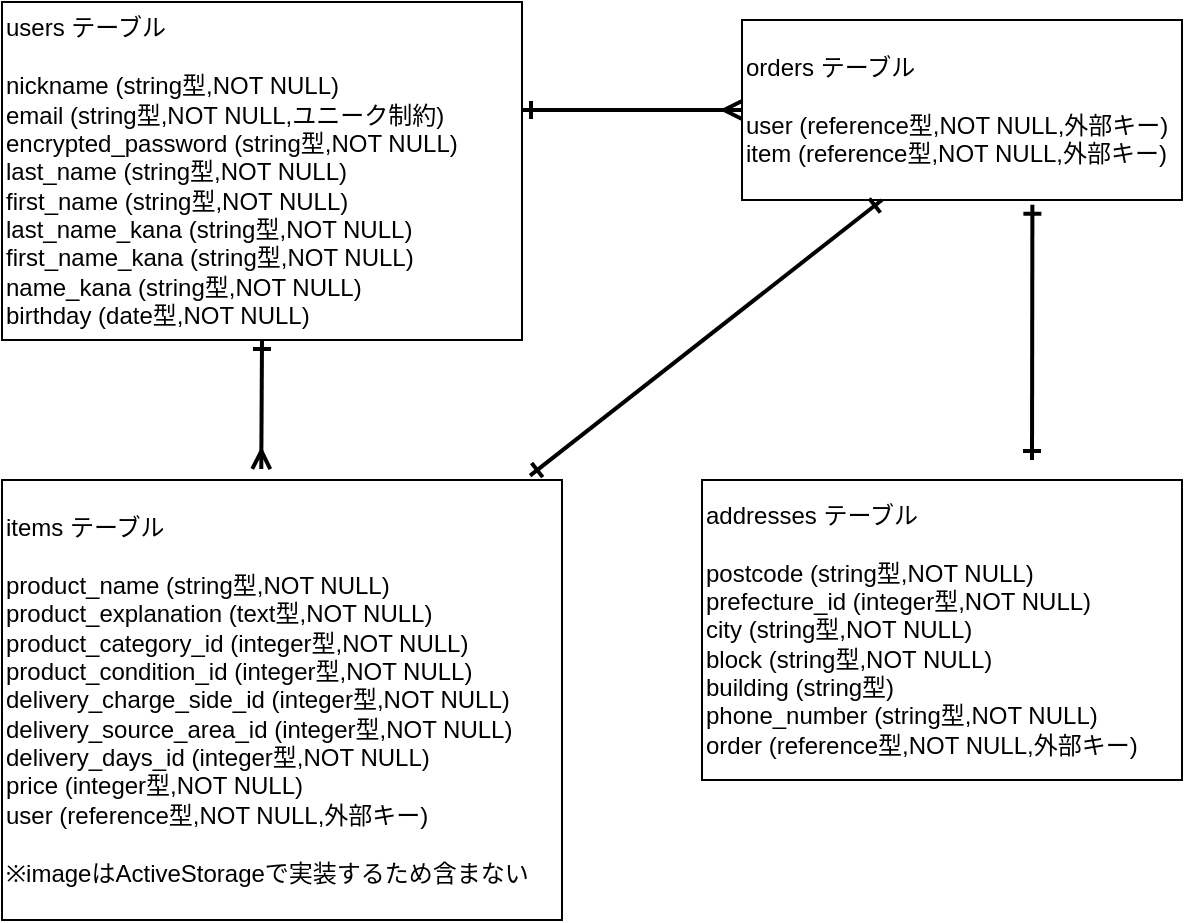 <mxfile>
    <diagram id="DV2wlQz9_BdQ9Gg6ZfHb" name="ページ1">
        <mxGraphModel dx="670" dy="561" grid="1" gridSize="10" guides="1" tooltips="1" connect="1" arrows="1" fold="1" page="1" pageScale="1" pageWidth="827" pageHeight="1169" math="0" shadow="0">
            <root>
                <mxCell id="0"/>
                <mxCell id="1" parent="0"/>
                <mxCell id="44" value="&lt;div&gt;&lt;span&gt;users テーブル&lt;/span&gt;&lt;/div&gt;&lt;div&gt;&lt;br&gt;&lt;/div&gt;&lt;div&gt;&lt;span&gt;nickname (string型,NOT NULL)&lt;/span&gt;&lt;/div&gt;&lt;div&gt;&lt;span&gt;email (string型,NOT NULL,ユニーク制約)&lt;/span&gt;&lt;/div&gt;&lt;div&gt;&lt;span&gt;encrypted_password&amp;nbsp;(string型,NOT NULL)&lt;/span&gt;&lt;/div&gt;&lt;div&gt;last_name&amp;nbsp;(string型,NOT NULL)&lt;span&gt;&lt;br&gt;&lt;/span&gt;&lt;/div&gt;&lt;div&gt;&lt;span&gt;first_name&amp;nbsp;(string型,NOT NULL)&lt;/span&gt;&lt;/div&gt;&lt;div&gt;&lt;div&gt;last_name_kana (string型,NOT NULL)&lt;br&gt;&lt;/div&gt;&lt;div&gt;first_name_kana (string型,NOT NULL)&lt;/div&gt;&lt;/div&gt;&lt;div&gt;&lt;span&gt;name_kana&amp;nbsp;(string型,NOT NULL)&lt;/span&gt;&lt;/div&gt;&lt;div&gt;&lt;span&gt;birthday&amp;nbsp;(date型,NOT NULL)&lt;/span&gt;&lt;/div&gt;" style="rounded=0;whiteSpace=wrap;html=1;align=left;" parent="1" vertex="1">
                    <mxGeometry x="30" y="11" width="260" height="169" as="geometry"/>
                </mxCell>
                <mxCell id="48" value="items テーブル&lt;br&gt;&lt;br&gt;product_name&amp;nbsp;(string型,NOT NULL)&lt;br&gt;product_explanation (text型,NOT NULL)&lt;br&gt;product_category_id (integer型,NOT NULL)&lt;br&gt;product_condition_id (integer型,NOT NULL)&lt;br&gt;delivery_charge_side_id (integer型,NOT NULL)&lt;br&gt;delivery_source_area_id (integer型,NOT NULL)&lt;br&gt;delivery_days_id (integer型,NOT NULL)&lt;br&gt;price (integer型,NOT NULL)&lt;br&gt;user (reference型,NOT NULL,外部キー)&lt;br&gt;&lt;br&gt;※imageはActiveStorageで実装するため含まない" style="rounded=0;whiteSpace=wrap;html=1;align=left;" parent="1" vertex="1">
                    <mxGeometry x="30" y="250" width="280" height="220" as="geometry"/>
                </mxCell>
                <mxCell id="49" value="&lt;div&gt;&lt;span&gt;orders テーブル&lt;/span&gt;&lt;/div&gt;&lt;div&gt;&lt;br&gt;&lt;/div&gt;user (reference型,NOT NULL,外部キー)&lt;div&gt;&lt;span&gt;item&lt;/span&gt;&lt;span&gt;&amp;nbsp;(&lt;/span&gt;reference型&lt;span&gt;,NOT NULL,外部キー)&lt;/span&gt;&lt;/div&gt;" style="rounded=0;whiteSpace=wrap;html=1;align=left;" parent="1" vertex="1">
                    <mxGeometry x="400" y="20" width="220" height="90" as="geometry"/>
                </mxCell>
                <mxCell id="51" value="&lt;div&gt;&lt;span&gt;addresses テーブル&lt;/span&gt;&lt;/div&gt;&lt;div&gt;&lt;br&gt;&lt;/div&gt;postcode (string型,NOT NULL)&lt;div&gt;&lt;span&gt;prefecture_id (integer&lt;/span&gt;型&lt;span&gt;,NOT NULL)&lt;/span&gt;&lt;/div&gt;city (string型,NOT NULL)&lt;br&gt;block (string型,NOT NULL)&lt;br&gt;building (string型)&lt;br&gt;phone_number (string型,NOT NULL)&lt;br&gt;order (reference型,NOT NULL,外部キー)" style="rounded=0;whiteSpace=wrap;html=1;align=left;" parent="1" vertex="1">
                    <mxGeometry x="380" y="250" width="240" height="150" as="geometry"/>
                </mxCell>
                <mxCell id="53" value="" style="endArrow=ERmany;startArrow=ERone;html=1;endFill=0;startFill=0;strokeWidth=2;entryX=0;entryY=0.5;entryDx=0;entryDy=0;" parent="1" target="49" edge="1">
                    <mxGeometry width="50" height="50" relative="1" as="geometry">
                        <mxPoint x="290" y="65" as="sourcePoint"/>
                        <mxPoint x="380" y="65" as="targetPoint"/>
                        <Array as="points"/>
                    </mxGeometry>
                </mxCell>
                <mxCell id="54" value="" style="endArrow=ERmany;startArrow=ERone;html=1;endFill=0;startFill=0;strokeWidth=2;entryX=0.463;entryY=-0.025;entryDx=0;entryDy=0;exitX=0.5;exitY=1;exitDx=0;exitDy=0;entryPerimeter=0;" parent="1" source="44" target="48" edge="1">
                    <mxGeometry width="50" height="50" relative="1" as="geometry">
                        <mxPoint x="170" y="170" as="sourcePoint"/>
                        <mxPoint x="320.52" y="200.4" as="targetPoint"/>
                        <Array as="points"/>
                    </mxGeometry>
                </mxCell>
                <mxCell id="56" value="" style="endArrow=ERone;startArrow=ERone;html=1;endFill=0;startFill=0;exitX=0.943;exitY=-0.01;exitDx=0;exitDy=0;exitPerimeter=0;strokeWidth=2;entryX=0.318;entryY=1;entryDx=0;entryDy=0;entryPerimeter=0;" parent="1" source="48" target="49" edge="1">
                    <mxGeometry width="50" height="50" relative="1" as="geometry">
                        <mxPoint x="370" y="160" as="sourcePoint"/>
                        <mxPoint x="480.52" y="160.4" as="targetPoint"/>
                        <Array as="points"/>
                    </mxGeometry>
                </mxCell>
                <mxCell id="57" value="" style="endArrow=ERone;startArrow=ERone;html=1;endFill=0;startFill=0;strokeWidth=2;entryX=0.66;entryY=1.026;entryDx=0;entryDy=0;entryPerimeter=0;" parent="1" target="49" edge="1">
                    <mxGeometry width="50" height="50" relative="1" as="geometry">
                        <mxPoint x="545" y="240" as="sourcePoint"/>
                        <mxPoint x="540.0" y="130.0" as="targetPoint"/>
                        <Array as="points"/>
                    </mxGeometry>
                </mxCell>
            </root>
        </mxGraphModel>
    </diagram>
</mxfile>